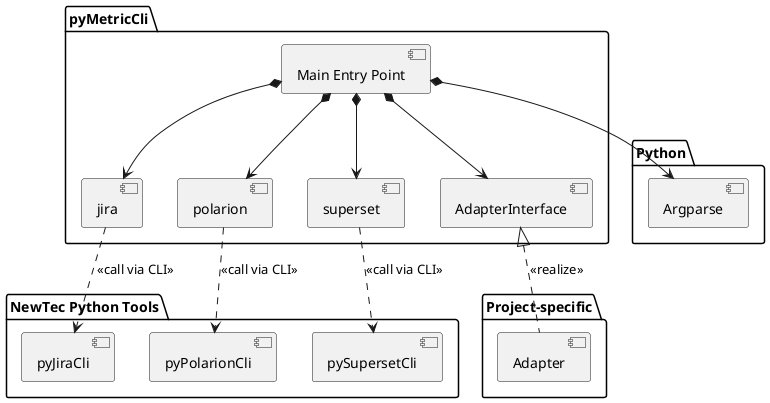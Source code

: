 @startuml ArchitectureDiagram

package "pyMetricCli" as pyMetricCli {
    component "Main Entry Point" as main
    component "jira" as jira
    component "polarion" as polarion
    component "superset" as superset
    component "AdapterInterface" as adapterInterface
}

package "NewTec Python Tools" as pyTools {
    component "pyJiraCli" as pyJira
    component "pyPolarionCli" as pyPolarion
    component "pySupersetCli" as pySuperset
}

package "Python" as python {
    component "Argparse" as argparse
}

package "Project-specific" as user {
    component "Adapter" as adapter
}

main *--> argparse
main *--> jira
main *--> polarion
main *--> superset
main *--> adapterInterface

jira ..> pyJira : <<call via CLI>>
polarion ..> pyPolarion : <<call via CLI>>
superset ..> pySuperset : <<call via CLI>>

adapterInterface <|.. adapter : <<realize>>

@enduml